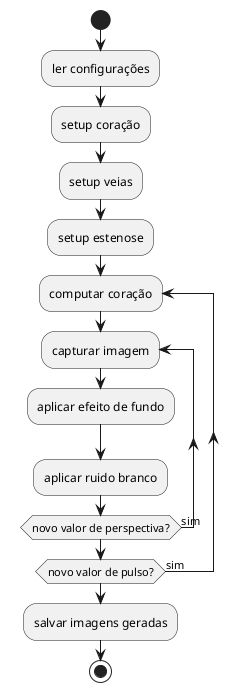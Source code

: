@startuml diagramaDeAtividade

start

:ler configurações;
:setup coração;
:setup veias;
:setup estenose;

repeat :computar coração;    
    repeat :capturar imagem; 
        :aplicar efeito de fundo;
        :aplicar ruido branco;
    repeat while (novo valor de perspectiva?) is (sim)
repeat while (novo valor de pulso?) is (sim)

:salvar imagens geradas;

stop

@enduml